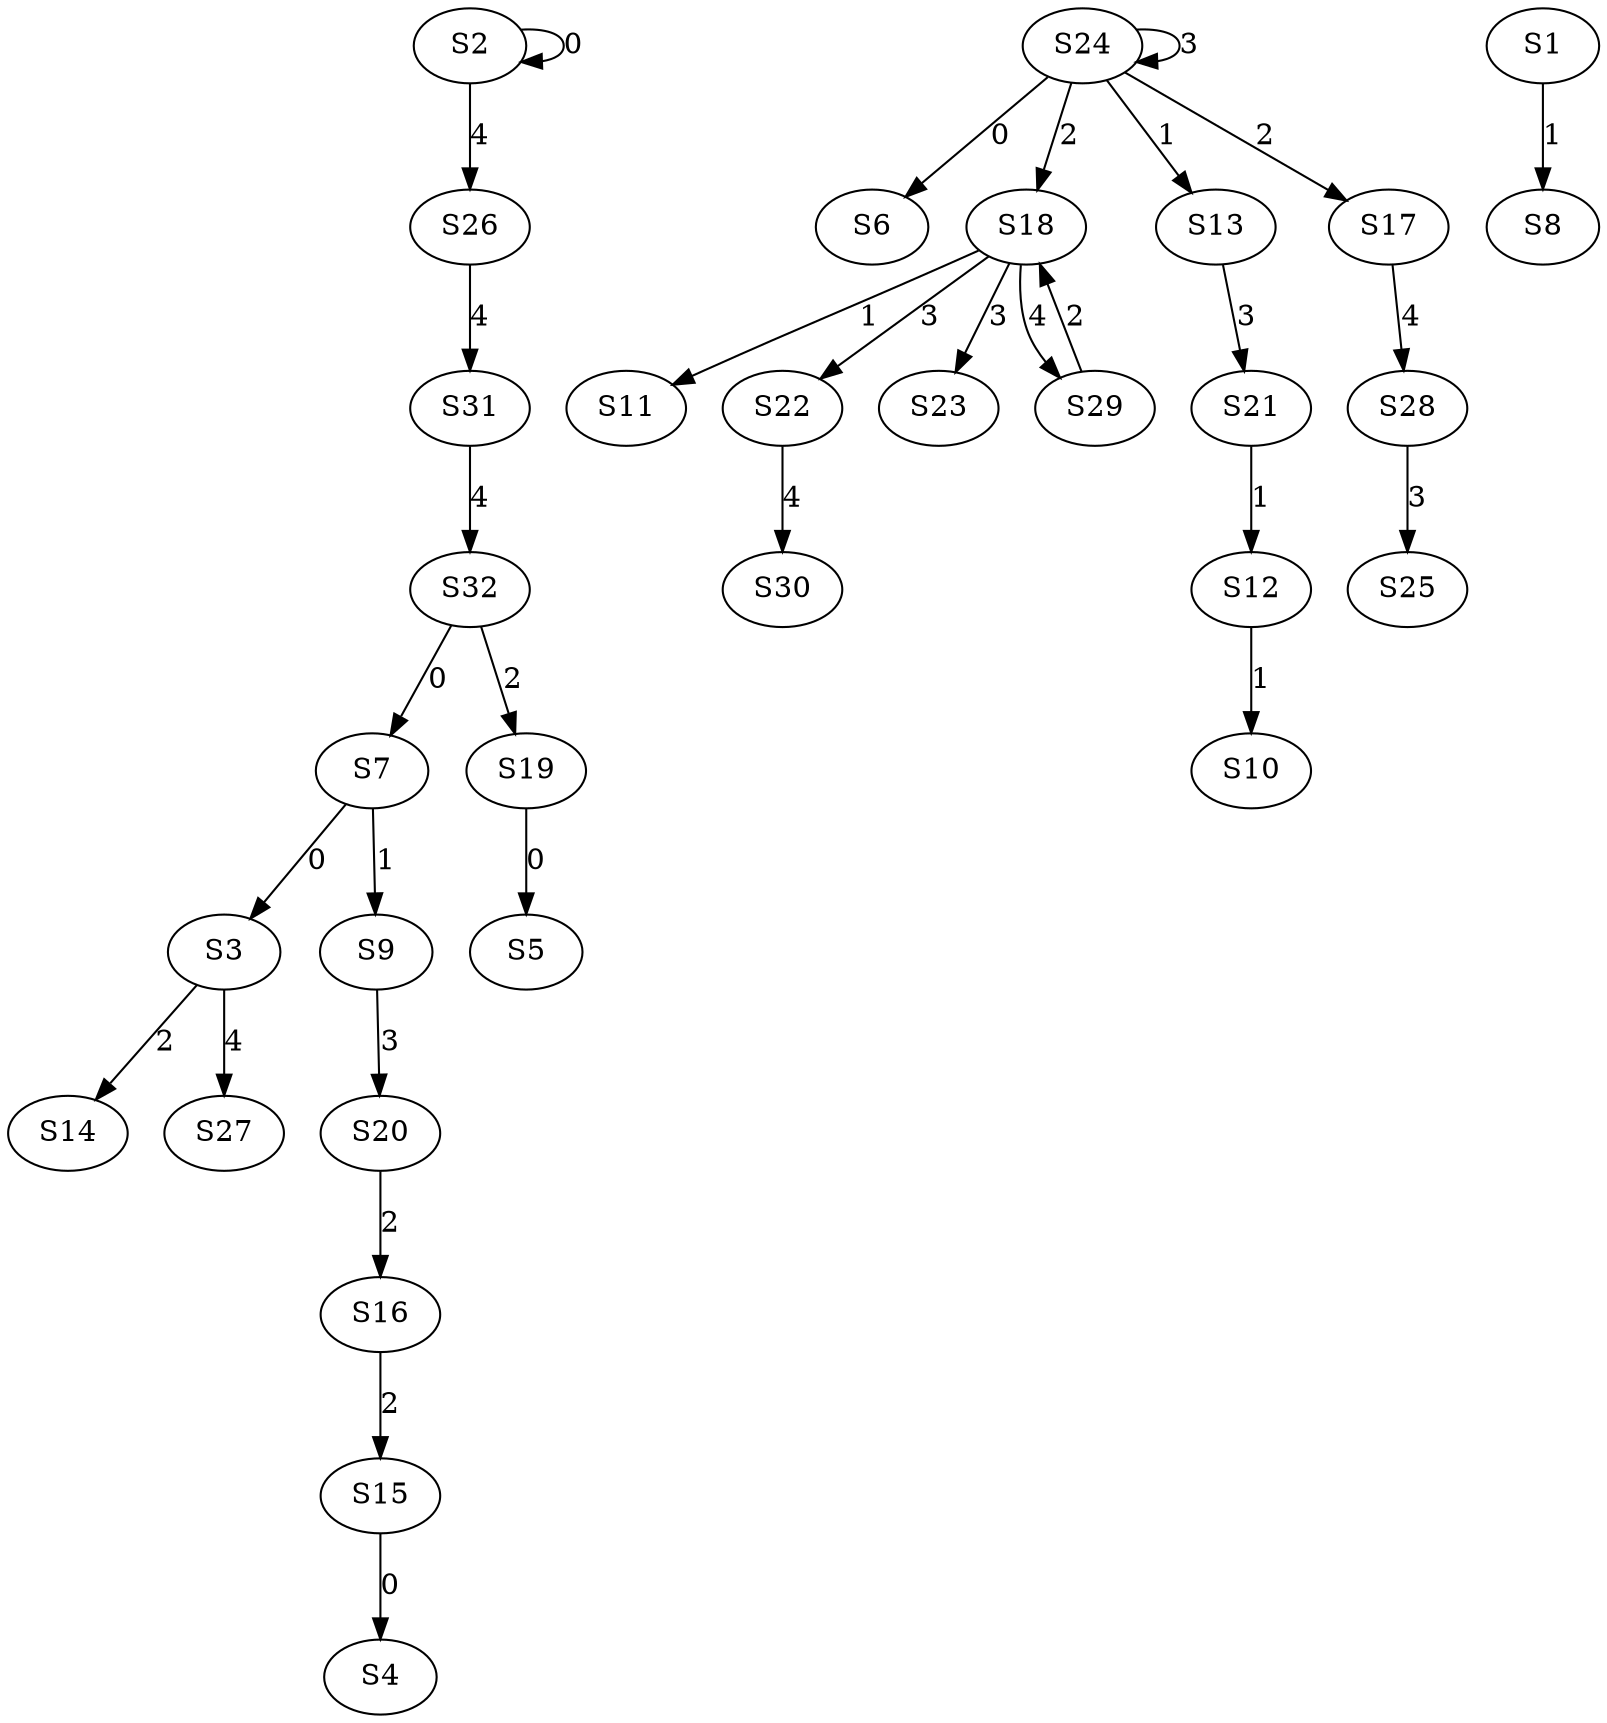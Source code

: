 strict digraph {
	S2 -> S2 [ label = 0 ];
	S7 -> S3 [ label = 0 ];
	S15 -> S4 [ label = 0 ];
	S19 -> S5 [ label = 0 ];
	S24 -> S6 [ label = 0 ];
	S32 -> S7 [ label = 0 ];
	S1 -> S8 [ label = 1 ];
	S7 -> S9 [ label = 1 ];
	S12 -> S10 [ label = 1 ];
	S18 -> S11 [ label = 1 ];
	S21 -> S12 [ label = 1 ];
	S24 -> S13 [ label = 1 ];
	S3 -> S14 [ label = 2 ];
	S16 -> S15 [ label = 2 ];
	S20 -> S16 [ label = 2 ];
	S24 -> S17 [ label = 2 ];
	S24 -> S18 [ label = 2 ];
	S32 -> S19 [ label = 2 ];
	S9 -> S20 [ label = 3 ];
	S13 -> S21 [ label = 3 ];
	S18 -> S22 [ label = 3 ];
	S18 -> S23 [ label = 3 ];
	S24 -> S24 [ label = 3 ];
	S28 -> S25 [ label = 3 ];
	S2 -> S26 [ label = 4 ];
	S3 -> S27 [ label = 4 ];
	S17 -> S28 [ label = 4 ];
	S18 -> S29 [ label = 4 ];
	S22 -> S30 [ label = 4 ];
	S26 -> S31 [ label = 4 ];
	S31 -> S32 [ label = 4 ];
	S29 -> S18 [ label = 2 ];
}